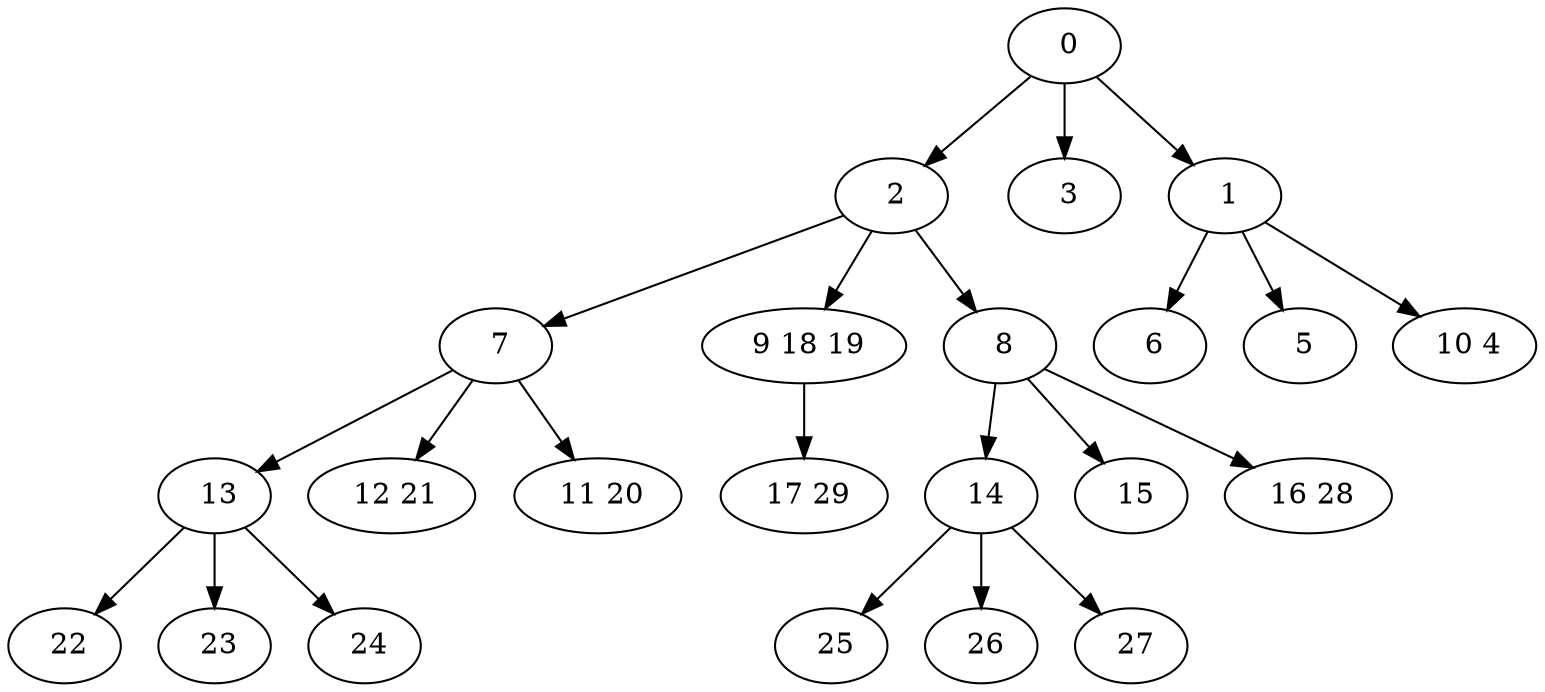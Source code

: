 digraph mytree {
" 0" -> " 2";
" 0" -> " 3";
" 0" -> " 1";
" 2" -> " 7";
" 2" -> " 9 18 19";
" 2" -> " 8";
" 3";
" 1" -> " 6";
" 1" -> " 5";
" 1" -> " 10 4";
" 6";
" 7" -> " 13";
" 7" -> " 12 21";
" 7" -> " 11 20";
" 9 18 19" -> " 17 29";
" 8" -> " 14";
" 8" -> " 15";
" 8" -> " 16 28";
" 14" -> " 25";
" 14" -> " 26";
" 14" -> " 27";
" 17 29";
" 13" -> " 22";
" 13" -> " 23";
" 13" -> " 24";
" 12 21";
" 11 20";
" 22";
" 23";
" 24";
" 15";
" 25";
" 26";
" 27";
" 5";
" 10 4";
" 16 28";
}
